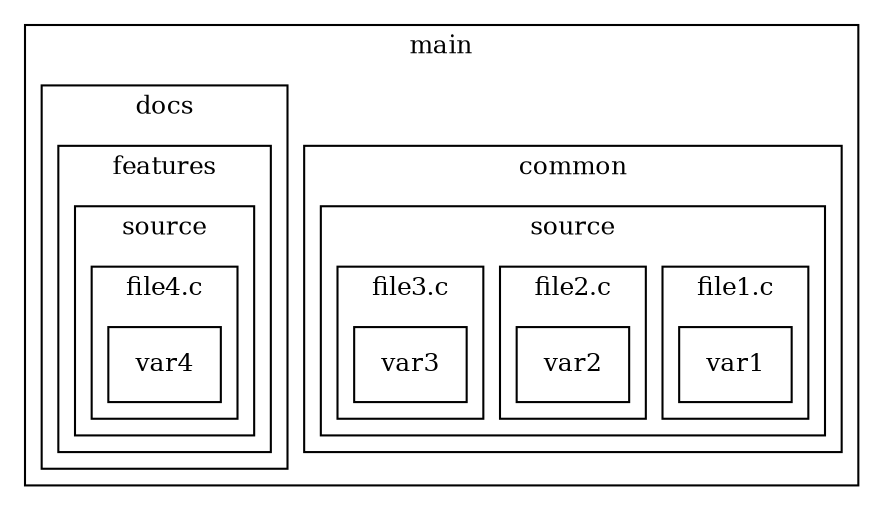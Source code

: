 digraph {
   node [shape = box, fontsize = 12];
     subgraph cluster_main {
       fontsize = 12;
       shape    = box;
       label    = "main";
       subgraph cluster_main_common {
         fontsize = 12;
         shape    = box;
         label    = "common";
         subgraph cluster_main_common_source {
           fontsize = 12;
           shape    = box;
           label    = "source"
           subgraph cluster_file1 {
             fontsize = 12;
             shape    = box;
             label    = "file1.c";
             gSystem [label = "var1" URL = "\ref var1"];
           }
           subgraph cluster_file2 {
             fontsize = 12;
             shape    = box;
             label    = "file2.c";
             gCard [label = "var2" URL = "\ref var2"];
           }
           subgraph cluster_file3 {
             fontsize = 12;
             shape    = box;
             label    = "file3.c";
             gPwrSupply [label = "var3" URL = "\ref var3"];
           }
         }
       }
       subgraph cluster_main_docs {
         fontsize = 12;
         shape    = box;
         label    = "docs";
         subgraph cluster_main_docs_features {
           fontsize = 12;
           shape    = box;
           label    = "features";
           subgraph cluster_main_docs_features_source {
             fontsize = 12;
             shape    = box;
             label    = "source"
             subgraph cluster_file4 {
               fontsize = 12;
               shape    = box;
               label    = "file4.c";
               deviceInfo [label = "var4" URL = "\ref var4"];
             }
           }
         }
       }
     }
   }